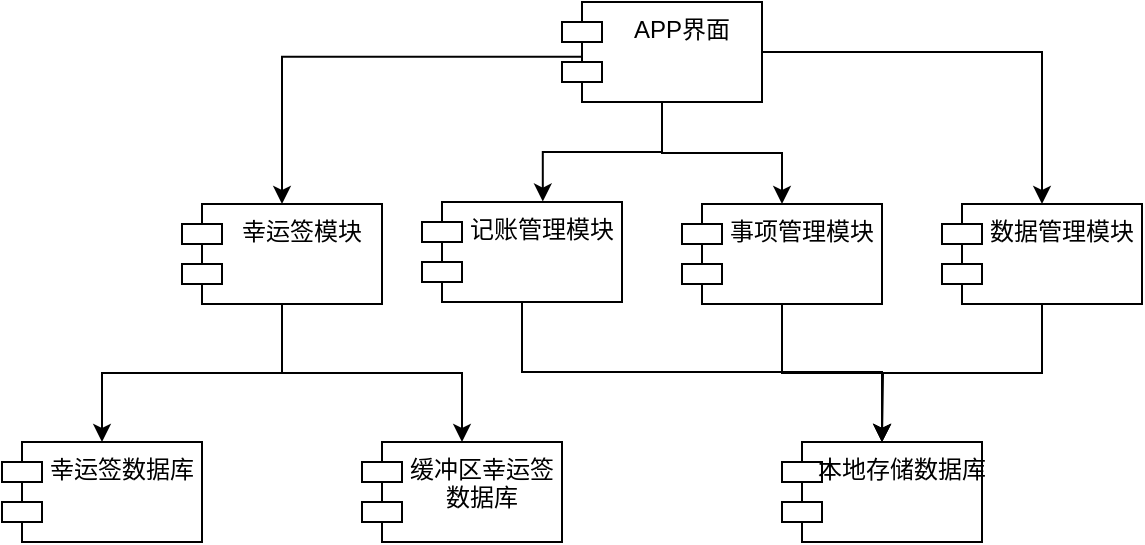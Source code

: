 <mxfile version="17.1.1" type="device"><diagram id="c7QJCqvldWlJs-_ICMR-" name="第 1 页"><mxGraphModel dx="1038" dy="1692" grid="1" gridSize="10" guides="1" tooltips="1" connect="1" arrows="1" fold="1" page="1" pageScale="1" pageWidth="827" pageHeight="1169" math="0" shadow="0"><root><mxCell id="0"/><mxCell id="1" parent="0"/><mxCell id="K4VkQz2Nkyek_q0lZ2s2-12" style="edgeStyle=orthogonalEdgeStyle;rounded=0;orthogonalLoop=1;jettySize=auto;html=1;entryX=0.5;entryY=0;entryDx=0;entryDy=0;" parent="1" source="K4VkQz2Nkyek_q0lZ2s2-1" target="K4VkQz2Nkyek_q0lZ2s2-6" edge="1"><mxGeometry relative="1" as="geometry"/></mxCell><mxCell id="K4VkQz2Nkyek_q0lZ2s2-13" style="edgeStyle=orthogonalEdgeStyle;rounded=0;orthogonalLoop=1;jettySize=auto;html=1;entryX=0.5;entryY=0;entryDx=0;entryDy=0;exitX=0.12;exitY=0.548;exitDx=0;exitDy=0;exitPerimeter=0;" parent="1" source="K4VkQz2Nkyek_q0lZ2s2-1" target="K4VkQz2Nkyek_q0lZ2s2-2" edge="1"><mxGeometry relative="1" as="geometry"/></mxCell><mxCell id="K4VkQz2Nkyek_q0lZ2s2-14" style="edgeStyle=orthogonalEdgeStyle;rounded=0;orthogonalLoop=1;jettySize=auto;html=1;entryX=0.604;entryY=-0.004;entryDx=0;entryDy=0;entryPerimeter=0;" parent="1" source="K4VkQz2Nkyek_q0lZ2s2-1" target="K4VkQz2Nkyek_q0lZ2s2-4" edge="1"><mxGeometry relative="1" as="geometry"/></mxCell><mxCell id="K4VkQz2Nkyek_q0lZ2s2-17" style="edgeStyle=orthogonalEdgeStyle;rounded=0;orthogonalLoop=1;jettySize=auto;html=1;entryX=0.5;entryY=0;entryDx=0;entryDy=0;" parent="1" source="K4VkQz2Nkyek_q0lZ2s2-1" target="K4VkQz2Nkyek_q0lZ2s2-16" edge="1"><mxGeometry relative="1" as="geometry"/></mxCell><mxCell id="K4VkQz2Nkyek_q0lZ2s2-1" value="APP界面" style="shape=module;align=left;spacingLeft=20;align=center;verticalAlign=top;" parent="1" vertex="1"><mxGeometry x="370" y="-630" width="100" height="50" as="geometry"/></mxCell><mxCell id="DLkQXndFCa2rAW6b6X6b-4" style="edgeStyle=orthogonalEdgeStyle;rounded=0;orthogonalLoop=1;jettySize=auto;html=1;exitX=0.5;exitY=1;exitDx=0;exitDy=0;entryX=0.5;entryY=0;entryDx=0;entryDy=0;" edge="1" parent="1" source="K4VkQz2Nkyek_q0lZ2s2-2" target="DLkQXndFCa2rAW6b6X6b-3"><mxGeometry relative="1" as="geometry"/></mxCell><mxCell id="DLkQXndFCa2rAW6b6X6b-5" style="edgeStyle=orthogonalEdgeStyle;rounded=0;orthogonalLoop=1;jettySize=auto;html=1;" edge="1" parent="1" source="K4VkQz2Nkyek_q0lZ2s2-2" target="DLkQXndFCa2rAW6b6X6b-2"><mxGeometry relative="1" as="geometry"/></mxCell><mxCell id="K4VkQz2Nkyek_q0lZ2s2-2" value="幸运签模块" style="shape=module;align=left;spacingLeft=20;align=center;verticalAlign=top;" parent="1" vertex="1"><mxGeometry x="180" y="-529" width="100" height="50" as="geometry"/></mxCell><mxCell id="DLkQXndFCa2rAW6b6X6b-7" style="edgeStyle=orthogonalEdgeStyle;rounded=0;orthogonalLoop=1;jettySize=auto;html=1;exitX=0.5;exitY=1;exitDx=0;exitDy=0;entryX=0.5;entryY=0;entryDx=0;entryDy=0;" edge="1" parent="1" source="K4VkQz2Nkyek_q0lZ2s2-4" target="DLkQXndFCa2rAW6b6X6b-6"><mxGeometry relative="1" as="geometry"/></mxCell><mxCell id="K4VkQz2Nkyek_q0lZ2s2-4" value="记账管理模块" style="shape=module;align=left;spacingLeft=20;align=center;verticalAlign=top;" parent="1" vertex="1"><mxGeometry x="300" y="-530" width="100" height="50" as="geometry"/></mxCell><mxCell id="DLkQXndFCa2rAW6b6X6b-8" style="edgeStyle=orthogonalEdgeStyle;rounded=0;orthogonalLoop=1;jettySize=auto;html=1;" edge="1" parent="1" source="K4VkQz2Nkyek_q0lZ2s2-6"><mxGeometry relative="1" as="geometry"><mxPoint x="530" y="-410" as="targetPoint"/></mxGeometry></mxCell><mxCell id="K4VkQz2Nkyek_q0lZ2s2-6" value="事项管理模块" style="shape=module;align=left;spacingLeft=20;align=center;verticalAlign=top;" parent="1" vertex="1"><mxGeometry x="430" y="-529" width="100" height="50" as="geometry"/></mxCell><mxCell id="DLkQXndFCa2rAW6b6X6b-9" style="edgeStyle=orthogonalEdgeStyle;rounded=0;orthogonalLoop=1;jettySize=auto;html=1;entryX=0.5;entryY=0;entryDx=0;entryDy=0;" edge="1" parent="1" source="K4VkQz2Nkyek_q0lZ2s2-16" target="DLkQXndFCa2rAW6b6X6b-6"><mxGeometry relative="1" as="geometry"/></mxCell><mxCell id="K4VkQz2Nkyek_q0lZ2s2-16" value="数据管理模块" style="shape=module;align=left;spacingLeft=20;align=center;verticalAlign=top;" parent="1" vertex="1"><mxGeometry x="560" y="-529" width="100" height="50" as="geometry"/></mxCell><mxCell id="DLkQXndFCa2rAW6b6X6b-2" value="缓冲区幸运签&#10;数据库" style="shape=module;align=left;spacingLeft=20;align=center;verticalAlign=top;" vertex="1" parent="1"><mxGeometry x="270" y="-410" width="100" height="50" as="geometry"/></mxCell><mxCell id="DLkQXndFCa2rAW6b6X6b-3" value="幸运签数据库" style="shape=module;align=left;spacingLeft=20;align=center;verticalAlign=top;" vertex="1" parent="1"><mxGeometry x="90" y="-410" width="100" height="50" as="geometry"/></mxCell><mxCell id="DLkQXndFCa2rAW6b6X6b-6" value="本地存储数据库" style="shape=module;align=left;spacingLeft=20;align=center;verticalAlign=top;" vertex="1" parent="1"><mxGeometry x="480" y="-410" width="100" height="50" as="geometry"/></mxCell></root></mxGraphModel></diagram></mxfile>